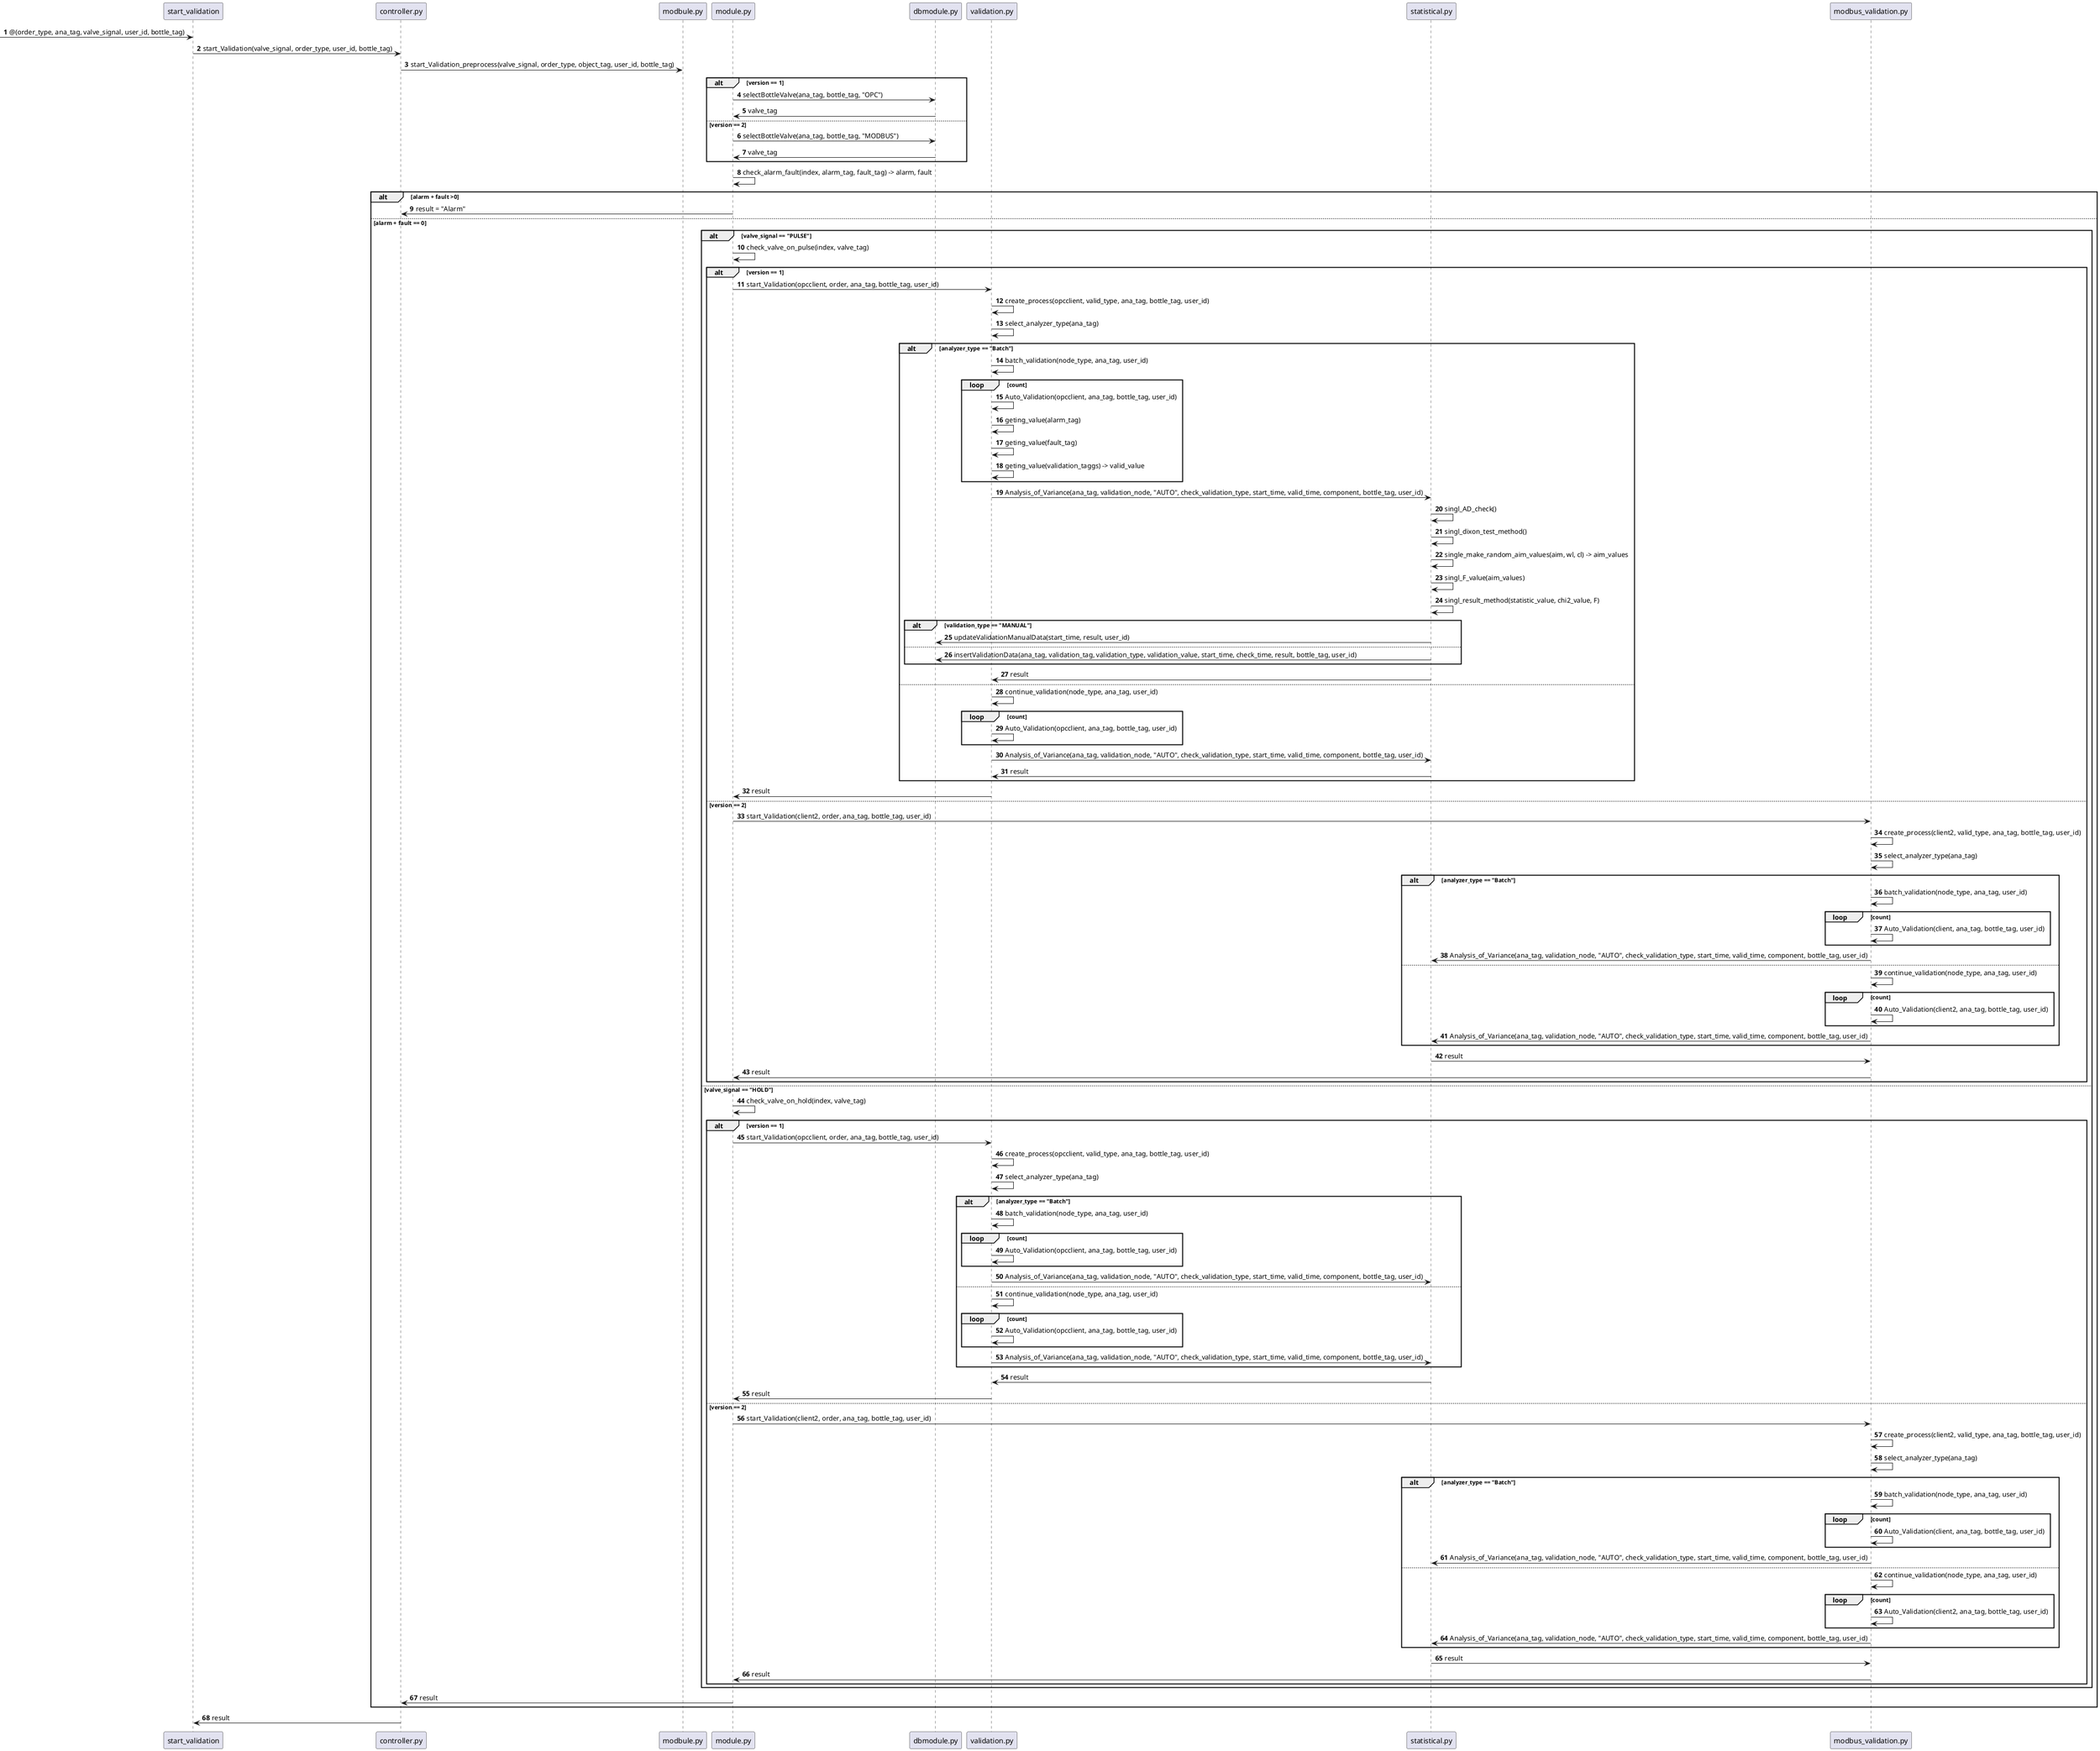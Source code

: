 @startuml
'https://plantuml.com/sequence-diagram

autonumber
-> start_validation: @(order_type, ana_tag, valve_signal, user_id, bottle_tag)

start_validation -> controller.py: start_Validation(valve_signal, order_type, user_id, bottle_tag)
controller.py -> modbule.py :start_Validation_preprocess(valve_signal, order_type, object_tag, user_id, bottle_tag)

alt version == 1
    module.py -> dbmodule.py : selectBottleValve(ana_tag, bottle_tag, "OPC")
    module.py <- dbmodule.py: valve_tag
else version == 2
    module.py -> dbmodule.py : selectBottleValve(ana_tag, bottle_tag, "MODBUS")
    module.py <- dbmodule.py: valve_tag
end

module.py -> module.py : check_alarm_fault(index, alarm_tag, fault_tag) -> alarm, fault

alt alarm + fault >0
    controller.py <- module.py : result = "Alarm"
else alarm + fault == 0
    alt valve_signal == "PULSE"
        module.py -> module.py : check_valve_on_pulse(index, valve_tag)

        alt version == 1
            module.py -> validation.py : start_Validation(opcclient, order, ana_tag, bottle_tag, user_id)
            validation.py -> validation.py : create_process(opcclient, valid_type, ana_tag, bottle_tag, user_id)
            validation.py -> validation.py : select_analyzer_type(ana_tag)
            alt analyzer_type == "Batch"
                validation.py -> validation.py : batch_validation(node_type, ana_tag, user_id)
                loop count
                    validation.py -> validation.py : Auto_Validation(opcclient, ana_tag, bottle_tag, user_id)
                    validation.py -> validation.py : geting_value(alarm_tag)
                    validation.py -> validation.py : geting_value(fault_tag)
                    validation.py -> validation.py : geting_value(validation_taggs) -> valid_value
                end
                validation.py -> statistical.py: Analysis_of_Variance(ana_tag, validation_node, "AUTO", check_validation_type, start_time, valid_time, component, bottle_tag, user_id)
                statistical.py -> statistical.py : singl_AD_check()
                statistical.py -> statistical.py : singl_dixon_test_method()
                statistical.py -> statistical.py : single_make_random_aim_values(aim, wl, cl) -> aim_values
                statistical.py -> statistical.py : singl_F_value(aim_values)
                statistical.py -> statistical.py : singl_result_method(statistic_value, chi2_value, F)

                alt validation_type == "MANUAL"
                    statistical.py -> dbmodule.py : updateValidationManualData(start_time, result, user_id)
                else
                    statistical.py -> dbmodule.py : insertValidationData(ana_tag, validation_tag, validation_type, validation_value, start_time, check_time, result, bottle_tag, user_id)
                end
                statistical.py -> validation.py : result
            else
                validation.py -> validation.py : continue_validation(node_type, ana_tag, user_id)
                loop count
                    validation.py -> validation.py : Auto_Validation(opcclient, ana_tag, bottle_tag, user_id)
                end
                validation.py -> statistical.py: Analysis_of_Variance(ana_tag, validation_node, "AUTO", check_validation_type, start_time, valid_time, component, bottle_tag, user_id)
                validation.py <- statistical.py : result
            end
            module.py <- validation.py : result
        else version == 2
            module.py -> modbus_validation.py : start_Validation(client2, order, ana_tag, bottle_tag, user_id)
            modbus_validation.py -> modbus_validation.py : create_process(client2, valid_type, ana_tag, bottle_tag, user_id)
            modbus_validation.py -> modbus_validation.py : select_analyzer_type(ana_tag)
            alt analyzer_type == "Batch"
                modbus_validation.py -> modbus_validation.py : batch_validation(node_type, ana_tag, user_id)
                loop count
                    modbus_validation.py -> modbus_validation.py : Auto_Validation(client, ana_tag, bottle_tag, user_id)
                end
                modbus_validation.py -> statistical.py: Analysis_of_Variance(ana_tag, validation_node, "AUTO", check_validation_type, start_time, valid_time, component, bottle_tag, user_id)
            else
                modbus_validation.py -> modbus_validation.py : continue_validation(node_type, ana_tag, user_id)
                loop count
                    modbus_validation.py -> modbus_validation.py : Auto_Validation(client2, ana_tag, bottle_tag, user_id)
                end
                modbus_validation.py -> statistical.py: Analysis_of_Variance(ana_tag, validation_node, "AUTO", check_validation_type, start_time, valid_time, component, bottle_tag, user_id)
            end
            modbus_validation.py <- statistical.py : result
            module.py <- modbus_validation.py: result
        end
    else valve_signal == "HOLD"
        module.py -> module.py : check_valve_on_hold(index, valve_tag)

        alt version == 1
            module.py -> validation.py : start_Validation(opcclient, order, ana_tag, bottle_tag, user_id)
            validation.py -> validation.py : create_process(opcclient, valid_type, ana_tag, bottle_tag, user_id)
            validation.py -> validation.py : select_analyzer_type(ana_tag)
            alt analyzer_type == "Batch"
                validation.py -> validation.py : batch_validation(node_type, ana_tag, user_id)
                loop count
                    validation.py -> validation.py : Auto_Validation(opcclient, ana_tag, bottle_tag, user_id)
                end
                validation.py -> statistical.py: Analysis_of_Variance(ana_tag, validation_node, "AUTO", check_validation_type, start_time, valid_time, component, bottle_tag, user_id)
            else
                validation.py -> validation.py : continue_validation(node_type, ana_tag, user_id)
                loop count
                    validation.py -> validation.py : Auto_Validation(opcclient, ana_tag, bottle_tag, user_id)
                end
                validation.py -> statistical.py: Analysis_of_Variance(ana_tag, validation_node, "AUTO", check_validation_type, start_time, valid_time, component, bottle_tag, user_id)
            end
            validation.py <- statistical.py : result
            module.py <- validation.py : result
        else version == 2
            module.py -> modbus_validation.py : start_Validation(client2, order, ana_tag, bottle_tag, user_id)
            modbus_validation.py -> modbus_validation.py : create_process(client2, valid_type, ana_tag, bottle_tag, user_id)
            modbus_validation.py -> modbus_validation.py : select_analyzer_type(ana_tag)
            alt analyzer_type == "Batch"
                modbus_validation.py -> modbus_validation.py : batch_validation(node_type, ana_tag, user_id)
                loop count
                    modbus_validation.py -> modbus_validation.py : Auto_Validation(client, ana_tag, bottle_tag, user_id)
                end
                modbus_validation.py -> statistical.py: Analysis_of_Variance(ana_tag, validation_node, "AUTO", check_validation_type, start_time, valid_time, component, bottle_tag, user_id)
            else
                modbus_validation.py -> modbus_validation.py : continue_validation(node_type, ana_tag, user_id)
                loop count
                    modbus_validation.py -> modbus_validation.py : Auto_Validation(client2, ana_tag, bottle_tag, user_id)
                end
                modbus_validation.py -> statistical.py: Analysis_of_Variance(ana_tag, validation_node, "AUTO", check_validation_type, start_time, valid_time, component, bottle_tag, user_id)
            end
            statistical.py -> modbus_validation.py: result
            module.py <- modbus_validation.py: result
        end
    end
    controller.py <- module.py : result
end

start_validation <- controller.py: result
@enduml